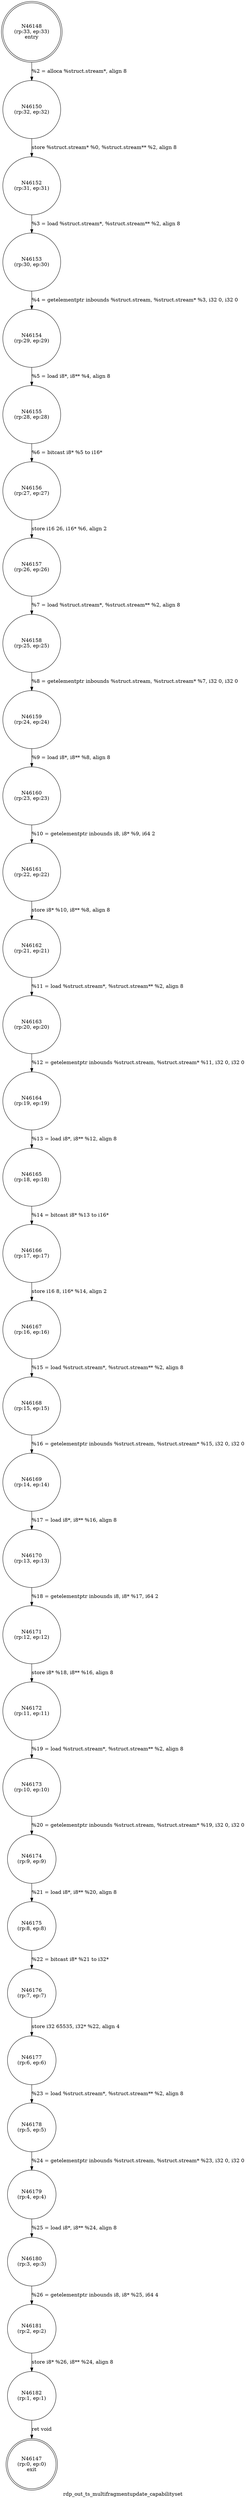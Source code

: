 digraph rdp_out_ts_multifragmentupdate_capabilityset {
label="rdp_out_ts_multifragmentupdate_capabilityset"
46147 [label="N46147\n(rp:0, ep:0)\nexit", shape="doublecircle"]
46148 [label="N46148\n(rp:33, ep:33)\nentry", shape="doublecircle"]
46148 -> 46150 [label="%2 = alloca %struct.stream*, align 8"]
46150 [label="N46150\n(rp:32, ep:32)", shape="circle"]
46150 -> 46152 [label="store %struct.stream* %0, %struct.stream** %2, align 8"]
46152 [label="N46152\n(rp:31, ep:31)", shape="circle"]
46152 -> 46153 [label="%3 = load %struct.stream*, %struct.stream** %2, align 8"]
46153 [label="N46153\n(rp:30, ep:30)", shape="circle"]
46153 -> 46154 [label="%4 = getelementptr inbounds %struct.stream, %struct.stream* %3, i32 0, i32 0"]
46154 [label="N46154\n(rp:29, ep:29)", shape="circle"]
46154 -> 46155 [label="%5 = load i8*, i8** %4, align 8"]
46155 [label="N46155\n(rp:28, ep:28)", shape="circle"]
46155 -> 46156 [label="%6 = bitcast i8* %5 to i16*"]
46156 [label="N46156\n(rp:27, ep:27)", shape="circle"]
46156 -> 46157 [label="store i16 26, i16* %6, align 2"]
46157 [label="N46157\n(rp:26, ep:26)", shape="circle"]
46157 -> 46158 [label="%7 = load %struct.stream*, %struct.stream** %2, align 8"]
46158 [label="N46158\n(rp:25, ep:25)", shape="circle"]
46158 -> 46159 [label="%8 = getelementptr inbounds %struct.stream, %struct.stream* %7, i32 0, i32 0"]
46159 [label="N46159\n(rp:24, ep:24)", shape="circle"]
46159 -> 46160 [label="%9 = load i8*, i8** %8, align 8"]
46160 [label="N46160\n(rp:23, ep:23)", shape="circle"]
46160 -> 46161 [label="%10 = getelementptr inbounds i8, i8* %9, i64 2"]
46161 [label="N46161\n(rp:22, ep:22)", shape="circle"]
46161 -> 46162 [label="store i8* %10, i8** %8, align 8"]
46162 [label="N46162\n(rp:21, ep:21)", shape="circle"]
46162 -> 46163 [label="%11 = load %struct.stream*, %struct.stream** %2, align 8"]
46163 [label="N46163\n(rp:20, ep:20)", shape="circle"]
46163 -> 46164 [label="%12 = getelementptr inbounds %struct.stream, %struct.stream* %11, i32 0, i32 0"]
46164 [label="N46164\n(rp:19, ep:19)", shape="circle"]
46164 -> 46165 [label="%13 = load i8*, i8** %12, align 8"]
46165 [label="N46165\n(rp:18, ep:18)", shape="circle"]
46165 -> 46166 [label="%14 = bitcast i8* %13 to i16*"]
46166 [label="N46166\n(rp:17, ep:17)", shape="circle"]
46166 -> 46167 [label="store i16 8, i16* %14, align 2"]
46167 [label="N46167\n(rp:16, ep:16)", shape="circle"]
46167 -> 46168 [label="%15 = load %struct.stream*, %struct.stream** %2, align 8"]
46168 [label="N46168\n(rp:15, ep:15)", shape="circle"]
46168 -> 46169 [label="%16 = getelementptr inbounds %struct.stream, %struct.stream* %15, i32 0, i32 0"]
46169 [label="N46169\n(rp:14, ep:14)", shape="circle"]
46169 -> 46170 [label="%17 = load i8*, i8** %16, align 8"]
46170 [label="N46170\n(rp:13, ep:13)", shape="circle"]
46170 -> 46171 [label="%18 = getelementptr inbounds i8, i8* %17, i64 2"]
46171 [label="N46171\n(rp:12, ep:12)", shape="circle"]
46171 -> 46172 [label="store i8* %18, i8** %16, align 8"]
46172 [label="N46172\n(rp:11, ep:11)", shape="circle"]
46172 -> 46173 [label="%19 = load %struct.stream*, %struct.stream** %2, align 8"]
46173 [label="N46173\n(rp:10, ep:10)", shape="circle"]
46173 -> 46174 [label="%20 = getelementptr inbounds %struct.stream, %struct.stream* %19, i32 0, i32 0"]
46174 [label="N46174\n(rp:9, ep:9)", shape="circle"]
46174 -> 46175 [label="%21 = load i8*, i8** %20, align 8"]
46175 [label="N46175\n(rp:8, ep:8)", shape="circle"]
46175 -> 46176 [label="%22 = bitcast i8* %21 to i32*"]
46176 [label="N46176\n(rp:7, ep:7)", shape="circle"]
46176 -> 46177 [label="store i32 65535, i32* %22, align 4"]
46177 [label="N46177\n(rp:6, ep:6)", shape="circle"]
46177 -> 46178 [label="%23 = load %struct.stream*, %struct.stream** %2, align 8"]
46178 [label="N46178\n(rp:5, ep:5)", shape="circle"]
46178 -> 46179 [label="%24 = getelementptr inbounds %struct.stream, %struct.stream* %23, i32 0, i32 0"]
46179 [label="N46179\n(rp:4, ep:4)", shape="circle"]
46179 -> 46180 [label="%25 = load i8*, i8** %24, align 8"]
46180 [label="N46180\n(rp:3, ep:3)", shape="circle"]
46180 -> 46181 [label="%26 = getelementptr inbounds i8, i8* %25, i64 4"]
46181 [label="N46181\n(rp:2, ep:2)", shape="circle"]
46181 -> 46182 [label="store i8* %26, i8** %24, align 8"]
46182 [label="N46182\n(rp:1, ep:1)", shape="circle"]
46182 -> 46147 [label="ret void"]
}
